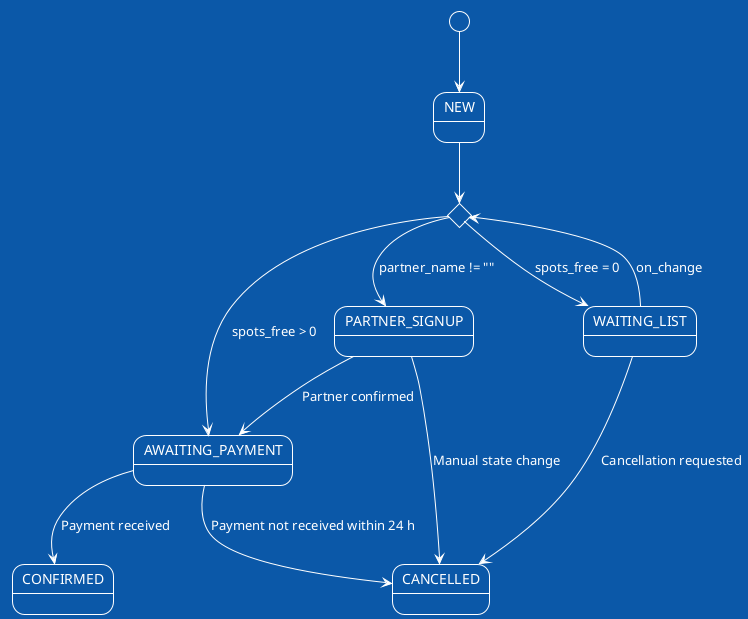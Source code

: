 @startuml
!theme amiga

[*] --> NEW

state new_choice <<choice>>

NEW --> new_choice

new_choice --> WAITING_LIST : spots_free = 0
new_choice --> AWAITING_PAYMENT : spots_free > 0
new_choice --> PARTNER_SIGNUP : partner_name != ""

PARTNER_SIGNUP --> AWAITING_PAYMENT : Partner confirmed
PARTNER_SIGNUP --> CANCELLED : Manual state change

WAITING_LIST --> new_choice : on_change

WAITING_LIST --> CANCELLED : Cancellation requested

AWAITING_PAYMENT --> CANCELLED : Payment not received within 24 h

AWAITING_PAYMENT --> CONFIRMED : Payment received

state CONFIRMED {

}


@enduml
